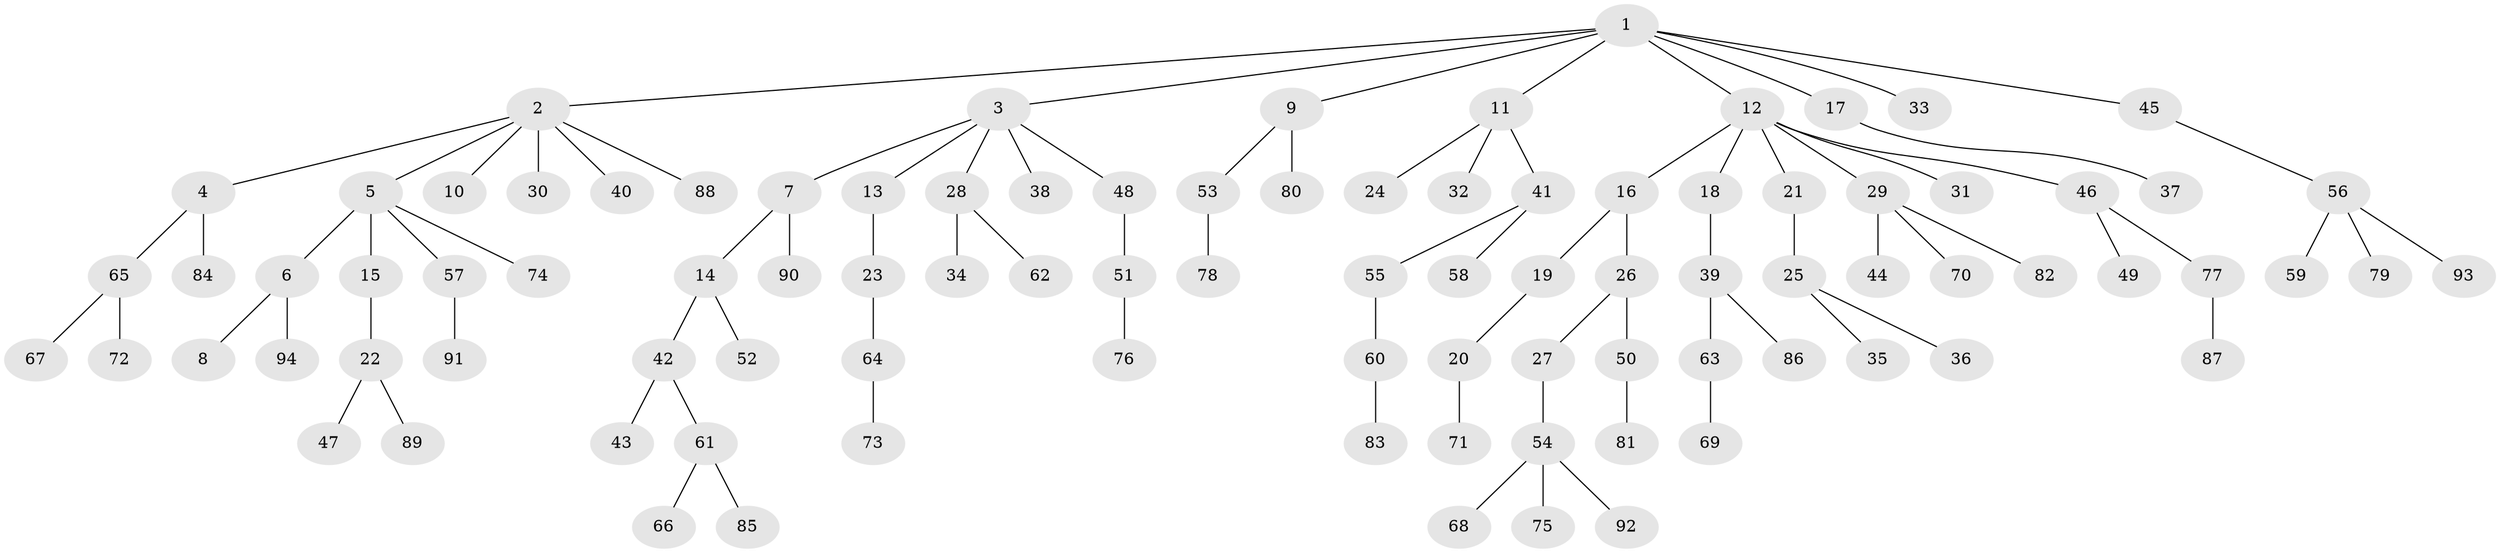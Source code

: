 // Generated by graph-tools (version 1.1) at 2025/36/03/09/25 02:36:28]
// undirected, 94 vertices, 93 edges
graph export_dot {
graph [start="1"]
  node [color=gray90,style=filled];
  1;
  2;
  3;
  4;
  5;
  6;
  7;
  8;
  9;
  10;
  11;
  12;
  13;
  14;
  15;
  16;
  17;
  18;
  19;
  20;
  21;
  22;
  23;
  24;
  25;
  26;
  27;
  28;
  29;
  30;
  31;
  32;
  33;
  34;
  35;
  36;
  37;
  38;
  39;
  40;
  41;
  42;
  43;
  44;
  45;
  46;
  47;
  48;
  49;
  50;
  51;
  52;
  53;
  54;
  55;
  56;
  57;
  58;
  59;
  60;
  61;
  62;
  63;
  64;
  65;
  66;
  67;
  68;
  69;
  70;
  71;
  72;
  73;
  74;
  75;
  76;
  77;
  78;
  79;
  80;
  81;
  82;
  83;
  84;
  85;
  86;
  87;
  88;
  89;
  90;
  91;
  92;
  93;
  94;
  1 -- 2;
  1 -- 3;
  1 -- 9;
  1 -- 11;
  1 -- 12;
  1 -- 17;
  1 -- 33;
  1 -- 45;
  2 -- 4;
  2 -- 5;
  2 -- 10;
  2 -- 30;
  2 -- 40;
  2 -- 88;
  3 -- 7;
  3 -- 13;
  3 -- 28;
  3 -- 38;
  3 -- 48;
  4 -- 65;
  4 -- 84;
  5 -- 6;
  5 -- 15;
  5 -- 57;
  5 -- 74;
  6 -- 8;
  6 -- 94;
  7 -- 14;
  7 -- 90;
  9 -- 53;
  9 -- 80;
  11 -- 24;
  11 -- 32;
  11 -- 41;
  12 -- 16;
  12 -- 18;
  12 -- 21;
  12 -- 29;
  12 -- 31;
  12 -- 46;
  13 -- 23;
  14 -- 42;
  14 -- 52;
  15 -- 22;
  16 -- 19;
  16 -- 26;
  17 -- 37;
  18 -- 39;
  19 -- 20;
  20 -- 71;
  21 -- 25;
  22 -- 47;
  22 -- 89;
  23 -- 64;
  25 -- 35;
  25 -- 36;
  26 -- 27;
  26 -- 50;
  27 -- 54;
  28 -- 34;
  28 -- 62;
  29 -- 44;
  29 -- 70;
  29 -- 82;
  39 -- 63;
  39 -- 86;
  41 -- 55;
  41 -- 58;
  42 -- 43;
  42 -- 61;
  45 -- 56;
  46 -- 49;
  46 -- 77;
  48 -- 51;
  50 -- 81;
  51 -- 76;
  53 -- 78;
  54 -- 68;
  54 -- 75;
  54 -- 92;
  55 -- 60;
  56 -- 59;
  56 -- 79;
  56 -- 93;
  57 -- 91;
  60 -- 83;
  61 -- 66;
  61 -- 85;
  63 -- 69;
  64 -- 73;
  65 -- 67;
  65 -- 72;
  77 -- 87;
}

